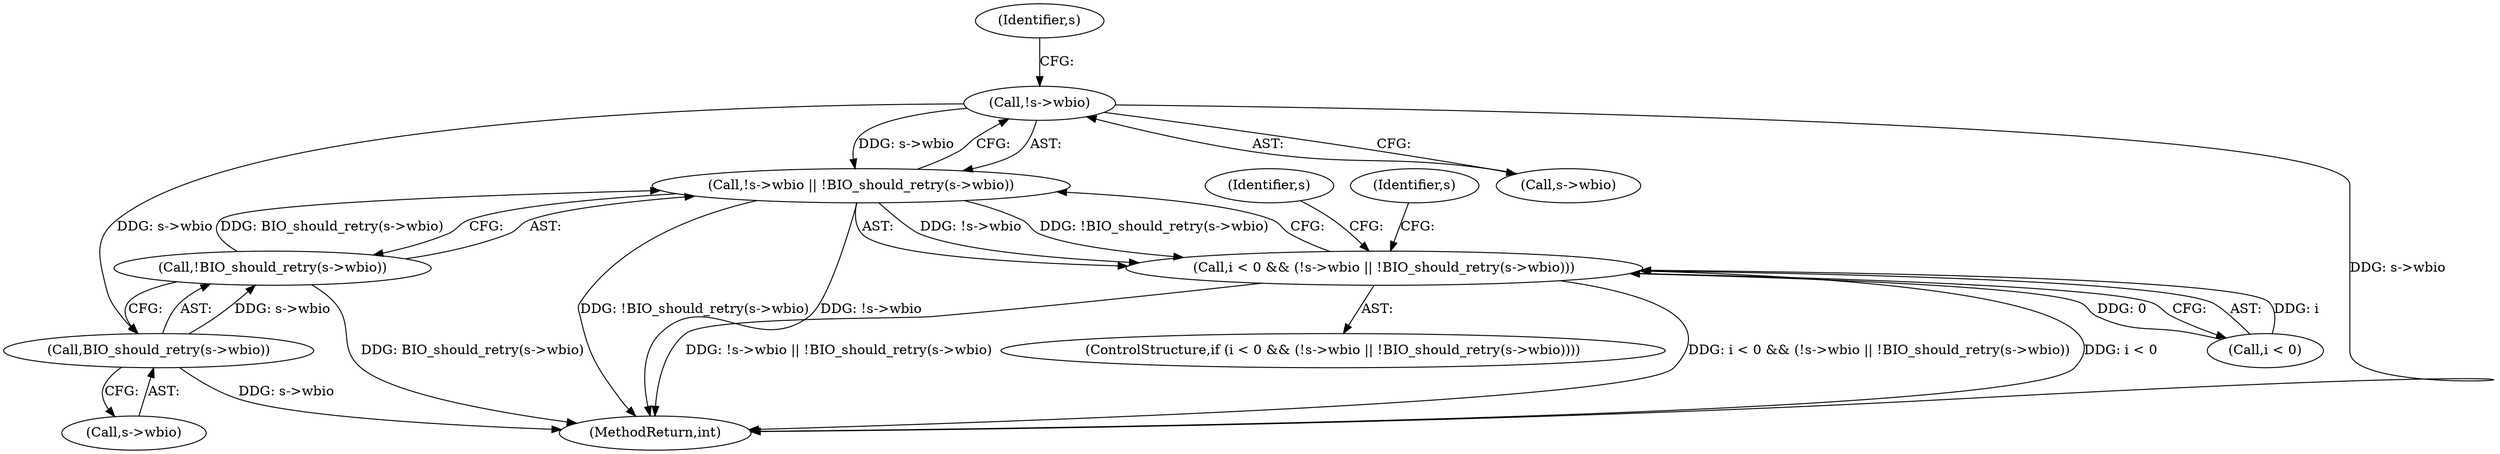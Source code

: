 digraph "0_openssl_4ad93618d26a3ea23d36ad5498ff4f59eff3a4d2_0@pointer" {
"1000675" [label="(Call,!s->wbio)"];
"1000674" [label="(Call,!s->wbio || !BIO_should_retry(s->wbio))"];
"1000670" [label="(Call,i < 0 && (!s->wbio || !BIO_should_retry(s->wbio)))"];
"1000680" [label="(Call,BIO_should_retry(s->wbio))"];
"1000679" [label="(Call,!BIO_should_retry(s->wbio))"];
"1000674" [label="(Call,!s->wbio || !BIO_should_retry(s->wbio))"];
"1000682" [label="(Identifier,s)"];
"1000675" [label="(Call,!s->wbio)"];
"1000670" [label="(Call,i < 0 && (!s->wbio || !BIO_should_retry(s->wbio)))"];
"1000671" [label="(Call,i < 0)"];
"1000676" [label="(Call,s->wbio)"];
"1000686" [label="(Identifier,s)"];
"1000680" [label="(Call,BIO_should_retry(s->wbio))"];
"1000669" [label="(ControlStructure,if (i < 0 && (!s->wbio || !BIO_should_retry(s->wbio))))"];
"1000690" [label="(Identifier,s)"];
"1000679" [label="(Call,!BIO_should_retry(s->wbio))"];
"1000681" [label="(Call,s->wbio)"];
"1000980" [label="(MethodReturn,int)"];
"1000675" -> "1000674"  [label="AST: "];
"1000675" -> "1000676"  [label="CFG: "];
"1000676" -> "1000675"  [label="AST: "];
"1000682" -> "1000675"  [label="CFG: "];
"1000674" -> "1000675"  [label="CFG: "];
"1000675" -> "1000980"  [label="DDG: s->wbio"];
"1000675" -> "1000674"  [label="DDG: s->wbio"];
"1000675" -> "1000680"  [label="DDG: s->wbio"];
"1000674" -> "1000670"  [label="AST: "];
"1000674" -> "1000679"  [label="CFG: "];
"1000679" -> "1000674"  [label="AST: "];
"1000670" -> "1000674"  [label="CFG: "];
"1000674" -> "1000980"  [label="DDG: !BIO_should_retry(s->wbio)"];
"1000674" -> "1000980"  [label="DDG: !s->wbio"];
"1000674" -> "1000670"  [label="DDG: !s->wbio"];
"1000674" -> "1000670"  [label="DDG: !BIO_should_retry(s->wbio)"];
"1000679" -> "1000674"  [label="DDG: BIO_should_retry(s->wbio)"];
"1000670" -> "1000669"  [label="AST: "];
"1000670" -> "1000671"  [label="CFG: "];
"1000671" -> "1000670"  [label="AST: "];
"1000686" -> "1000670"  [label="CFG: "];
"1000690" -> "1000670"  [label="CFG: "];
"1000670" -> "1000980"  [label="DDG: !s->wbio || !BIO_should_retry(s->wbio)"];
"1000670" -> "1000980"  [label="DDG: i < 0 && (!s->wbio || !BIO_should_retry(s->wbio))"];
"1000670" -> "1000980"  [label="DDG: i < 0"];
"1000671" -> "1000670"  [label="DDG: i"];
"1000671" -> "1000670"  [label="DDG: 0"];
"1000680" -> "1000679"  [label="AST: "];
"1000680" -> "1000681"  [label="CFG: "];
"1000681" -> "1000680"  [label="AST: "];
"1000679" -> "1000680"  [label="CFG: "];
"1000680" -> "1000980"  [label="DDG: s->wbio"];
"1000680" -> "1000679"  [label="DDG: s->wbio"];
"1000679" -> "1000980"  [label="DDG: BIO_should_retry(s->wbio)"];
}
